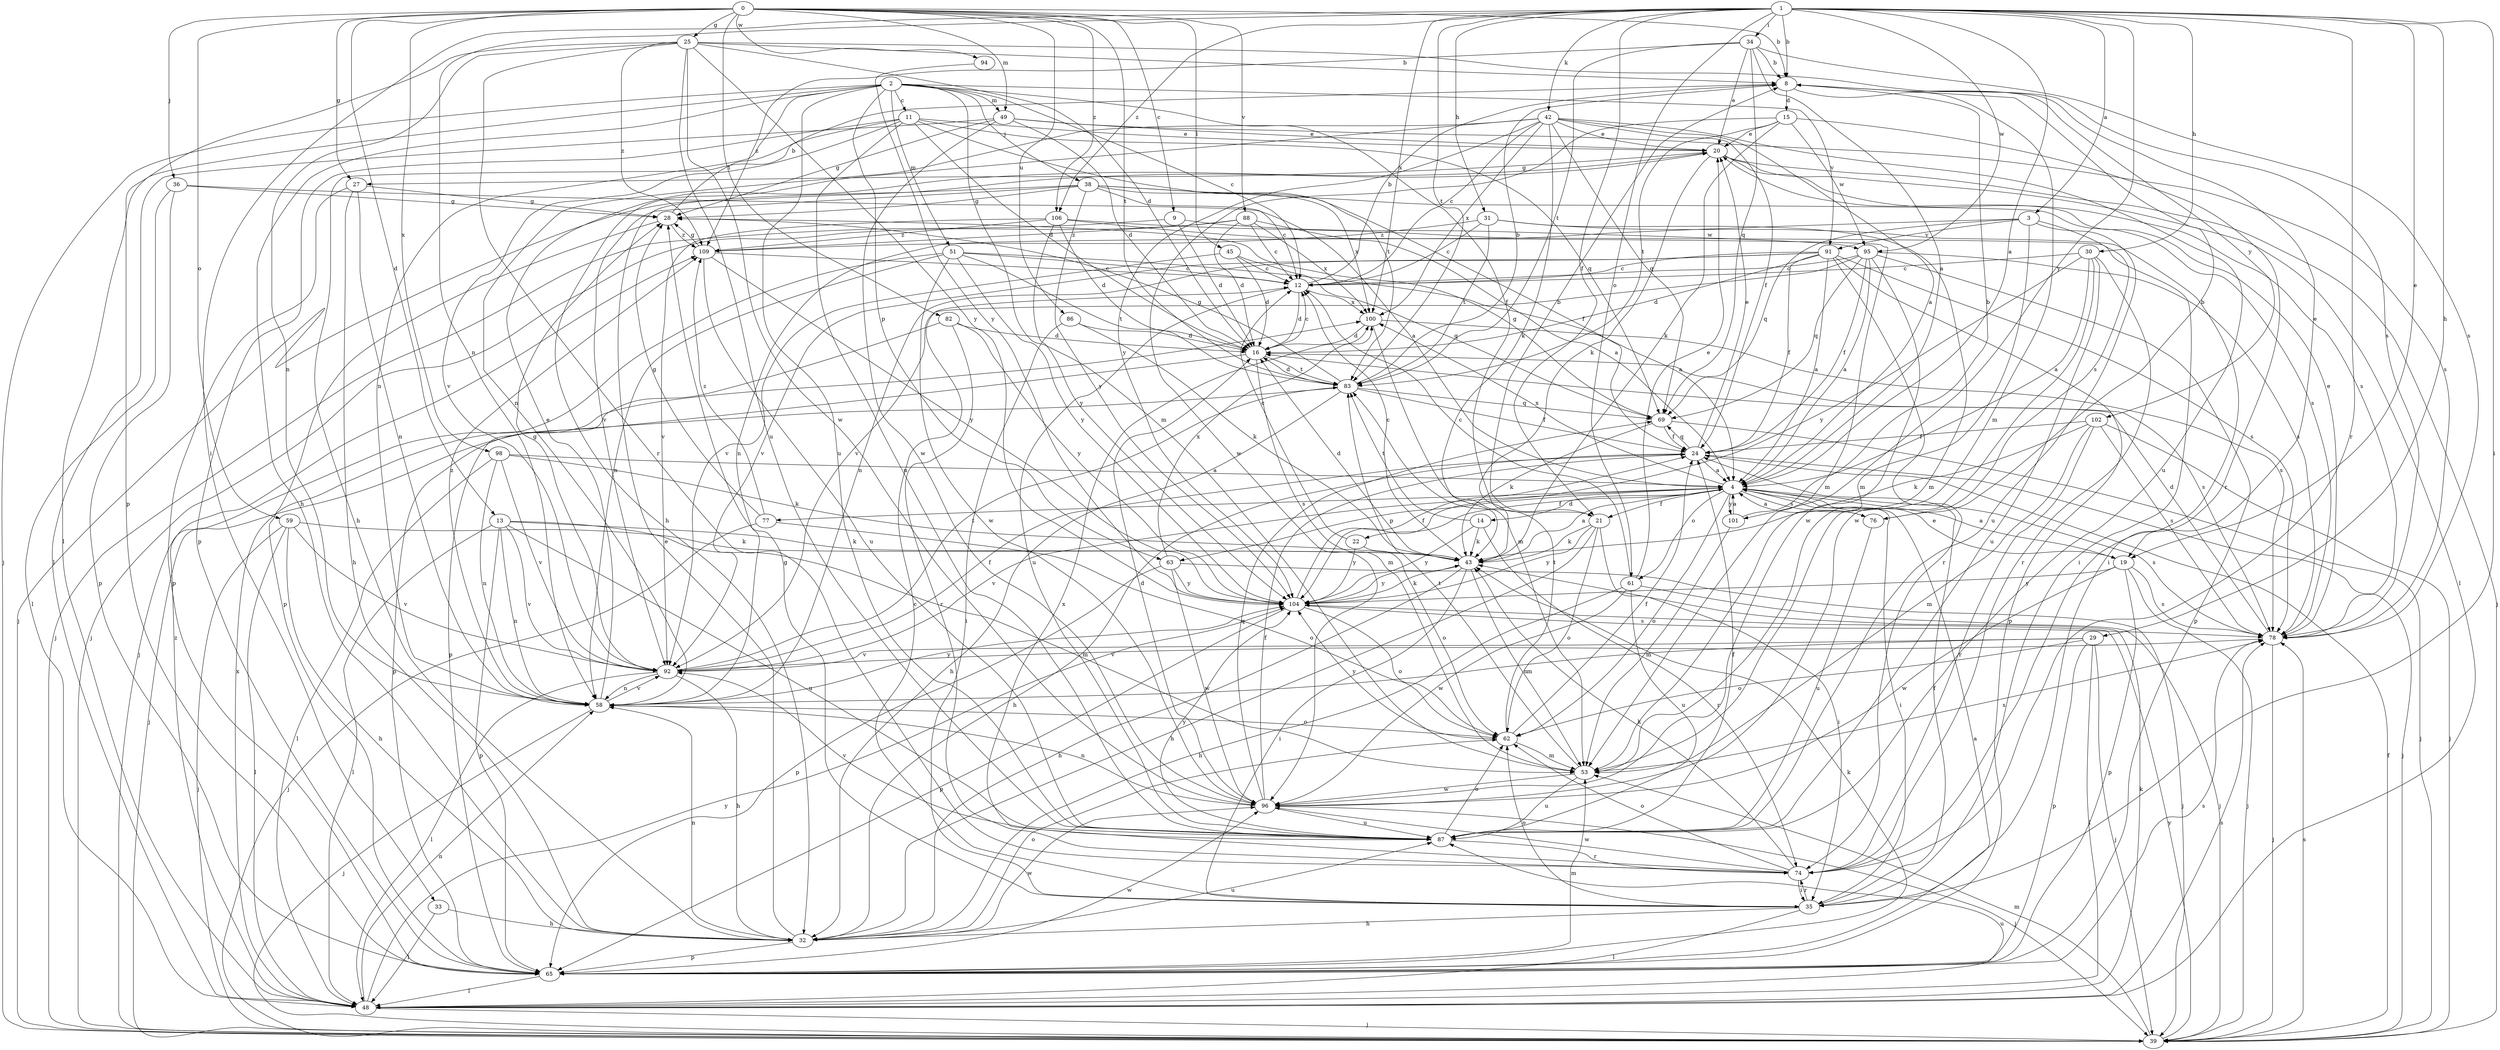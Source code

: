 strict digraph  {
0;
1;
2;
3;
4;
8;
9;
11;
12;
13;
14;
15;
16;
19;
20;
21;
22;
24;
25;
27;
28;
29;
30;
31;
32;
33;
34;
35;
36;
38;
39;
42;
43;
45;
48;
49;
51;
53;
58;
59;
61;
62;
63;
65;
69;
74;
76;
77;
78;
82;
83;
86;
87;
88;
91;
92;
94;
95;
96;
98;
100;
101;
102;
104;
106;
109;
0 -> 8  [label=b];
0 -> 9  [label=c];
0 -> 13  [label=d];
0 -> 25  [label=g];
0 -> 27  [label=g];
0 -> 36  [label=j];
0 -> 45  [label=l];
0 -> 49  [label=m];
0 -> 59  [label=o];
0 -> 82  [label=t];
0 -> 83  [label=t];
0 -> 86  [label=u];
0 -> 88  [label=v];
0 -> 94  [label=w];
0 -> 98  [label=x];
0 -> 106  [label=z];
1 -> 3  [label=a];
1 -> 4  [label=a];
1 -> 8  [label=b];
1 -> 19  [label=e];
1 -> 21  [label=f];
1 -> 29  [label=h];
1 -> 30  [label=h];
1 -> 31  [label=h];
1 -> 33  [label=i];
1 -> 34  [label=i];
1 -> 35  [label=i];
1 -> 42  [label=k];
1 -> 58  [label=n];
1 -> 61  [label=o];
1 -> 74  [label=r];
1 -> 83  [label=t];
1 -> 95  [label=w];
1 -> 100  [label=x];
1 -> 101  [label=y];
1 -> 106  [label=z];
2 -> 11  [label=c];
2 -> 12  [label=c];
2 -> 21  [label=f];
2 -> 32  [label=h];
2 -> 38  [label=j];
2 -> 39  [label=j];
2 -> 48  [label=l];
2 -> 49  [label=m];
2 -> 51  [label=m];
2 -> 53  [label=m];
2 -> 58  [label=n];
2 -> 63  [label=p];
2 -> 87  [label=u];
2 -> 91  [label=v];
3 -> 53  [label=m];
3 -> 58  [label=n];
3 -> 69  [label=q];
3 -> 76  [label=s];
3 -> 87  [label=u];
3 -> 91  [label=v];
4 -> 14  [label=d];
4 -> 19  [label=e];
4 -> 21  [label=f];
4 -> 22  [label=f];
4 -> 35  [label=i];
4 -> 61  [label=o];
4 -> 62  [label=o];
4 -> 63  [label=p];
4 -> 76  [label=s];
4 -> 77  [label=s];
4 -> 78  [label=s];
4 -> 92  [label=v];
4 -> 100  [label=x];
4 -> 101  [label=y];
8 -> 15  [label=d];
8 -> 19  [label=e];
8 -> 53  [label=m];
8 -> 102  [label=y];
9 -> 16  [label=d];
9 -> 39  [label=j];
9 -> 95  [label=w];
11 -> 16  [label=d];
11 -> 20  [label=e];
11 -> 32  [label=h];
11 -> 65  [label=p];
11 -> 69  [label=q];
11 -> 83  [label=t];
11 -> 87  [label=u];
11 -> 92  [label=v];
12 -> 8  [label=b];
12 -> 16  [label=d];
12 -> 87  [label=u];
12 -> 100  [label=x];
13 -> 43  [label=k];
13 -> 48  [label=l];
13 -> 53  [label=m];
13 -> 58  [label=n];
13 -> 65  [label=p];
13 -> 87  [label=u];
13 -> 92  [label=v];
14 -> 43  [label=k];
14 -> 74  [label=r];
14 -> 83  [label=t];
14 -> 104  [label=y];
15 -> 20  [label=e];
15 -> 43  [label=k];
15 -> 74  [label=r];
15 -> 83  [label=t];
15 -> 95  [label=w];
15 -> 96  [label=w];
16 -> 12  [label=c];
16 -> 53  [label=m];
16 -> 65  [label=p];
16 -> 78  [label=s];
16 -> 83  [label=t];
19 -> 4  [label=a];
19 -> 39  [label=j];
19 -> 65  [label=p];
19 -> 78  [label=s];
19 -> 96  [label=w];
19 -> 104  [label=y];
20 -> 27  [label=g];
20 -> 39  [label=j];
20 -> 43  [label=k];
20 -> 48  [label=l];
20 -> 78  [label=s];
21 -> 8  [label=b];
21 -> 32  [label=h];
21 -> 35  [label=i];
21 -> 43  [label=k];
21 -> 62  [label=o];
21 -> 104  [label=y];
22 -> 12  [label=c];
22 -> 62  [label=o];
22 -> 104  [label=y];
24 -> 4  [label=a];
24 -> 20  [label=e];
24 -> 32  [label=h];
24 -> 39  [label=j];
24 -> 69  [label=q];
25 -> 8  [label=b];
25 -> 16  [label=d];
25 -> 58  [label=n];
25 -> 65  [label=p];
25 -> 74  [label=r];
25 -> 78  [label=s];
25 -> 87  [label=u];
25 -> 96  [label=w];
25 -> 104  [label=y];
25 -> 109  [label=z];
27 -> 28  [label=g];
27 -> 32  [label=h];
27 -> 58  [label=n];
27 -> 65  [label=p];
28 -> 8  [label=b];
28 -> 65  [label=p];
28 -> 109  [label=z];
29 -> 39  [label=j];
29 -> 48  [label=l];
29 -> 58  [label=n];
29 -> 62  [label=o];
29 -> 65  [label=p];
29 -> 92  [label=v];
30 -> 4  [label=a];
30 -> 12  [label=c];
30 -> 74  [label=r];
30 -> 87  [label=u];
30 -> 96  [label=w];
30 -> 104  [label=y];
31 -> 12  [label=c];
31 -> 35  [label=i];
31 -> 53  [label=m];
31 -> 83  [label=t];
31 -> 109  [label=z];
32 -> 20  [label=e];
32 -> 58  [label=n];
32 -> 62  [label=o];
32 -> 65  [label=p];
32 -> 87  [label=u];
32 -> 96  [label=w];
33 -> 32  [label=h];
33 -> 48  [label=l];
34 -> 4  [label=a];
34 -> 8  [label=b];
34 -> 20  [label=e];
34 -> 69  [label=q];
34 -> 78  [label=s];
34 -> 83  [label=t];
34 -> 109  [label=z];
35 -> 12  [label=c];
35 -> 24  [label=f];
35 -> 28  [label=g];
35 -> 32  [label=h];
35 -> 48  [label=l];
35 -> 62  [label=o];
35 -> 74  [label=r];
36 -> 4  [label=a];
36 -> 28  [label=g];
36 -> 48  [label=l];
36 -> 65  [label=p];
38 -> 12  [label=c];
38 -> 24  [label=f];
38 -> 28  [label=g];
38 -> 39  [label=j];
38 -> 78  [label=s];
38 -> 92  [label=v];
38 -> 100  [label=x];
38 -> 104  [label=y];
39 -> 24  [label=f];
39 -> 53  [label=m];
39 -> 78  [label=s];
39 -> 104  [label=y];
42 -> 4  [label=a];
42 -> 12  [label=c];
42 -> 20  [label=e];
42 -> 24  [label=f];
42 -> 32  [label=h];
42 -> 43  [label=k];
42 -> 58  [label=n];
42 -> 69  [label=q];
42 -> 87  [label=u];
42 -> 100  [label=x];
42 -> 104  [label=y];
43 -> 4  [label=a];
43 -> 12  [label=c];
43 -> 16  [label=d];
43 -> 32  [label=h];
43 -> 35  [label=i];
43 -> 53  [label=m];
43 -> 104  [label=y];
45 -> 12  [label=c];
45 -> 16  [label=d];
45 -> 69  [label=q];
45 -> 92  [label=v];
48 -> 39  [label=j];
48 -> 43  [label=k];
48 -> 58  [label=n];
48 -> 78  [label=s];
48 -> 87  [label=u];
48 -> 100  [label=x];
48 -> 104  [label=y];
48 -> 109  [label=z];
49 -> 16  [label=d];
49 -> 20  [label=e];
49 -> 28  [label=g];
49 -> 48  [label=l];
49 -> 78  [label=s];
49 -> 96  [label=w];
51 -> 4  [label=a];
51 -> 12  [label=c];
51 -> 39  [label=j];
51 -> 58  [label=n];
51 -> 83  [label=t];
51 -> 96  [label=w];
51 -> 104  [label=y];
53 -> 78  [label=s];
53 -> 83  [label=t];
53 -> 87  [label=u];
53 -> 96  [label=w];
58 -> 20  [label=e];
58 -> 39  [label=j];
58 -> 62  [label=o];
58 -> 92  [label=v];
58 -> 104  [label=y];
58 -> 109  [label=z];
59 -> 32  [label=h];
59 -> 39  [label=j];
59 -> 43  [label=k];
59 -> 48  [label=l];
59 -> 92  [label=v];
61 -> 12  [label=c];
61 -> 20  [label=e];
61 -> 32  [label=h];
61 -> 39  [label=j];
61 -> 87  [label=u];
61 -> 96  [label=w];
62 -> 24  [label=f];
62 -> 53  [label=m];
62 -> 83  [label=t];
62 -> 104  [label=y];
63 -> 39  [label=j];
63 -> 65  [label=p];
63 -> 96  [label=w];
63 -> 100  [label=x];
63 -> 104  [label=y];
65 -> 4  [label=a];
65 -> 43  [label=k];
65 -> 48  [label=l];
65 -> 53  [label=m];
65 -> 78  [label=s];
65 -> 96  [label=w];
69 -> 24  [label=f];
69 -> 28  [label=g];
69 -> 39  [label=j];
69 -> 43  [label=k];
74 -> 35  [label=i];
74 -> 43  [label=k];
74 -> 62  [label=o];
74 -> 96  [label=w];
74 -> 100  [label=x];
76 -> 4  [label=a];
76 -> 8  [label=b];
76 -> 87  [label=u];
77 -> 28  [label=g];
77 -> 39  [label=j];
77 -> 62  [label=o];
77 -> 109  [label=z];
78 -> 16  [label=d];
78 -> 20  [label=e];
78 -> 39  [label=j];
78 -> 92  [label=v];
82 -> 16  [label=d];
82 -> 65  [label=p];
82 -> 74  [label=r];
82 -> 104  [label=y];
83 -> 8  [label=b];
83 -> 16  [label=d];
83 -> 24  [label=f];
83 -> 28  [label=g];
83 -> 32  [label=h];
83 -> 39  [label=j];
83 -> 69  [label=q];
86 -> 16  [label=d];
86 -> 35  [label=i];
86 -> 43  [label=k];
87 -> 24  [label=f];
87 -> 62  [label=o];
87 -> 74  [label=r];
87 -> 92  [label=v];
87 -> 104  [label=y];
88 -> 4  [label=a];
88 -> 12  [label=c];
88 -> 16  [label=d];
88 -> 39  [label=j];
88 -> 100  [label=x];
88 -> 109  [label=z];
91 -> 4  [label=a];
91 -> 12  [label=c];
91 -> 16  [label=d];
91 -> 24  [label=f];
91 -> 58  [label=n];
91 -> 65  [label=p];
91 -> 74  [label=r];
91 -> 78  [label=s];
91 -> 92  [label=v];
92 -> 24  [label=f];
92 -> 28  [label=g];
92 -> 32  [label=h];
92 -> 48  [label=l];
92 -> 58  [label=n];
92 -> 83  [label=t];
94 -> 104  [label=y];
95 -> 4  [label=a];
95 -> 12  [label=c];
95 -> 24  [label=f];
95 -> 65  [label=p];
95 -> 69  [label=q];
95 -> 78  [label=s];
95 -> 92  [label=v];
95 -> 96  [label=w];
96 -> 16  [label=d];
96 -> 24  [label=f];
96 -> 39  [label=j];
96 -> 58  [label=n];
96 -> 69  [label=q];
96 -> 87  [label=u];
98 -> 4  [label=a];
98 -> 43  [label=k];
98 -> 48  [label=l];
98 -> 58  [label=n];
98 -> 92  [label=v];
100 -> 16  [label=d];
100 -> 53  [label=m];
100 -> 78  [label=s];
101 -> 4  [label=a];
101 -> 8  [label=b];
101 -> 53  [label=m];
102 -> 24  [label=f];
102 -> 39  [label=j];
102 -> 43  [label=k];
102 -> 53  [label=m];
102 -> 74  [label=r];
102 -> 78  [label=s];
104 -> 24  [label=f];
104 -> 43  [label=k];
104 -> 62  [label=o];
104 -> 65  [label=p];
104 -> 78  [label=s];
106 -> 16  [label=d];
106 -> 35  [label=i];
106 -> 53  [label=m];
106 -> 92  [label=v];
106 -> 104  [label=y];
106 -> 109  [label=z];
109 -> 12  [label=c];
109 -> 28  [label=g];
109 -> 87  [label=u];
109 -> 104  [label=y];
}
